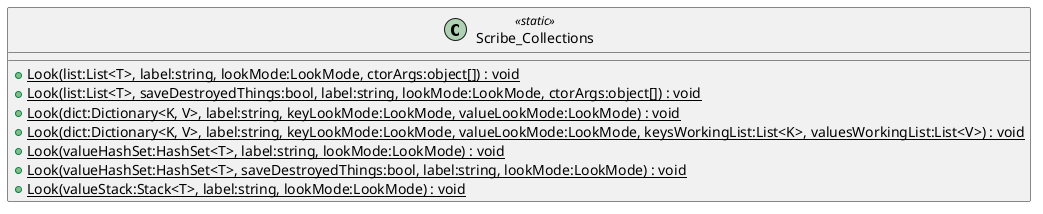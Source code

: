 @startuml
class Scribe_Collections <<static>> {
    + {static} Look(list:List<T>, label:string, lookMode:LookMode, ctorArgs:object[]) : void
    + {static} Look(list:List<T>, saveDestroyedThings:bool, label:string, lookMode:LookMode, ctorArgs:object[]) : void
    + {static} Look(dict:Dictionary<K, V>, label:string, keyLookMode:LookMode, valueLookMode:LookMode) : void
    + {static} Look(dict:Dictionary<K, V>, label:string, keyLookMode:LookMode, valueLookMode:LookMode, keysWorkingList:List<K>, valuesWorkingList:List<V>) : void
    + {static} Look(valueHashSet:HashSet<T>, label:string, lookMode:LookMode) : void
    + {static} Look(valueHashSet:HashSet<T>, saveDestroyedThings:bool, label:string, lookMode:LookMode) : void
    + {static} Look(valueStack:Stack<T>, label:string, lookMode:LookMode) : void
}
@enduml
